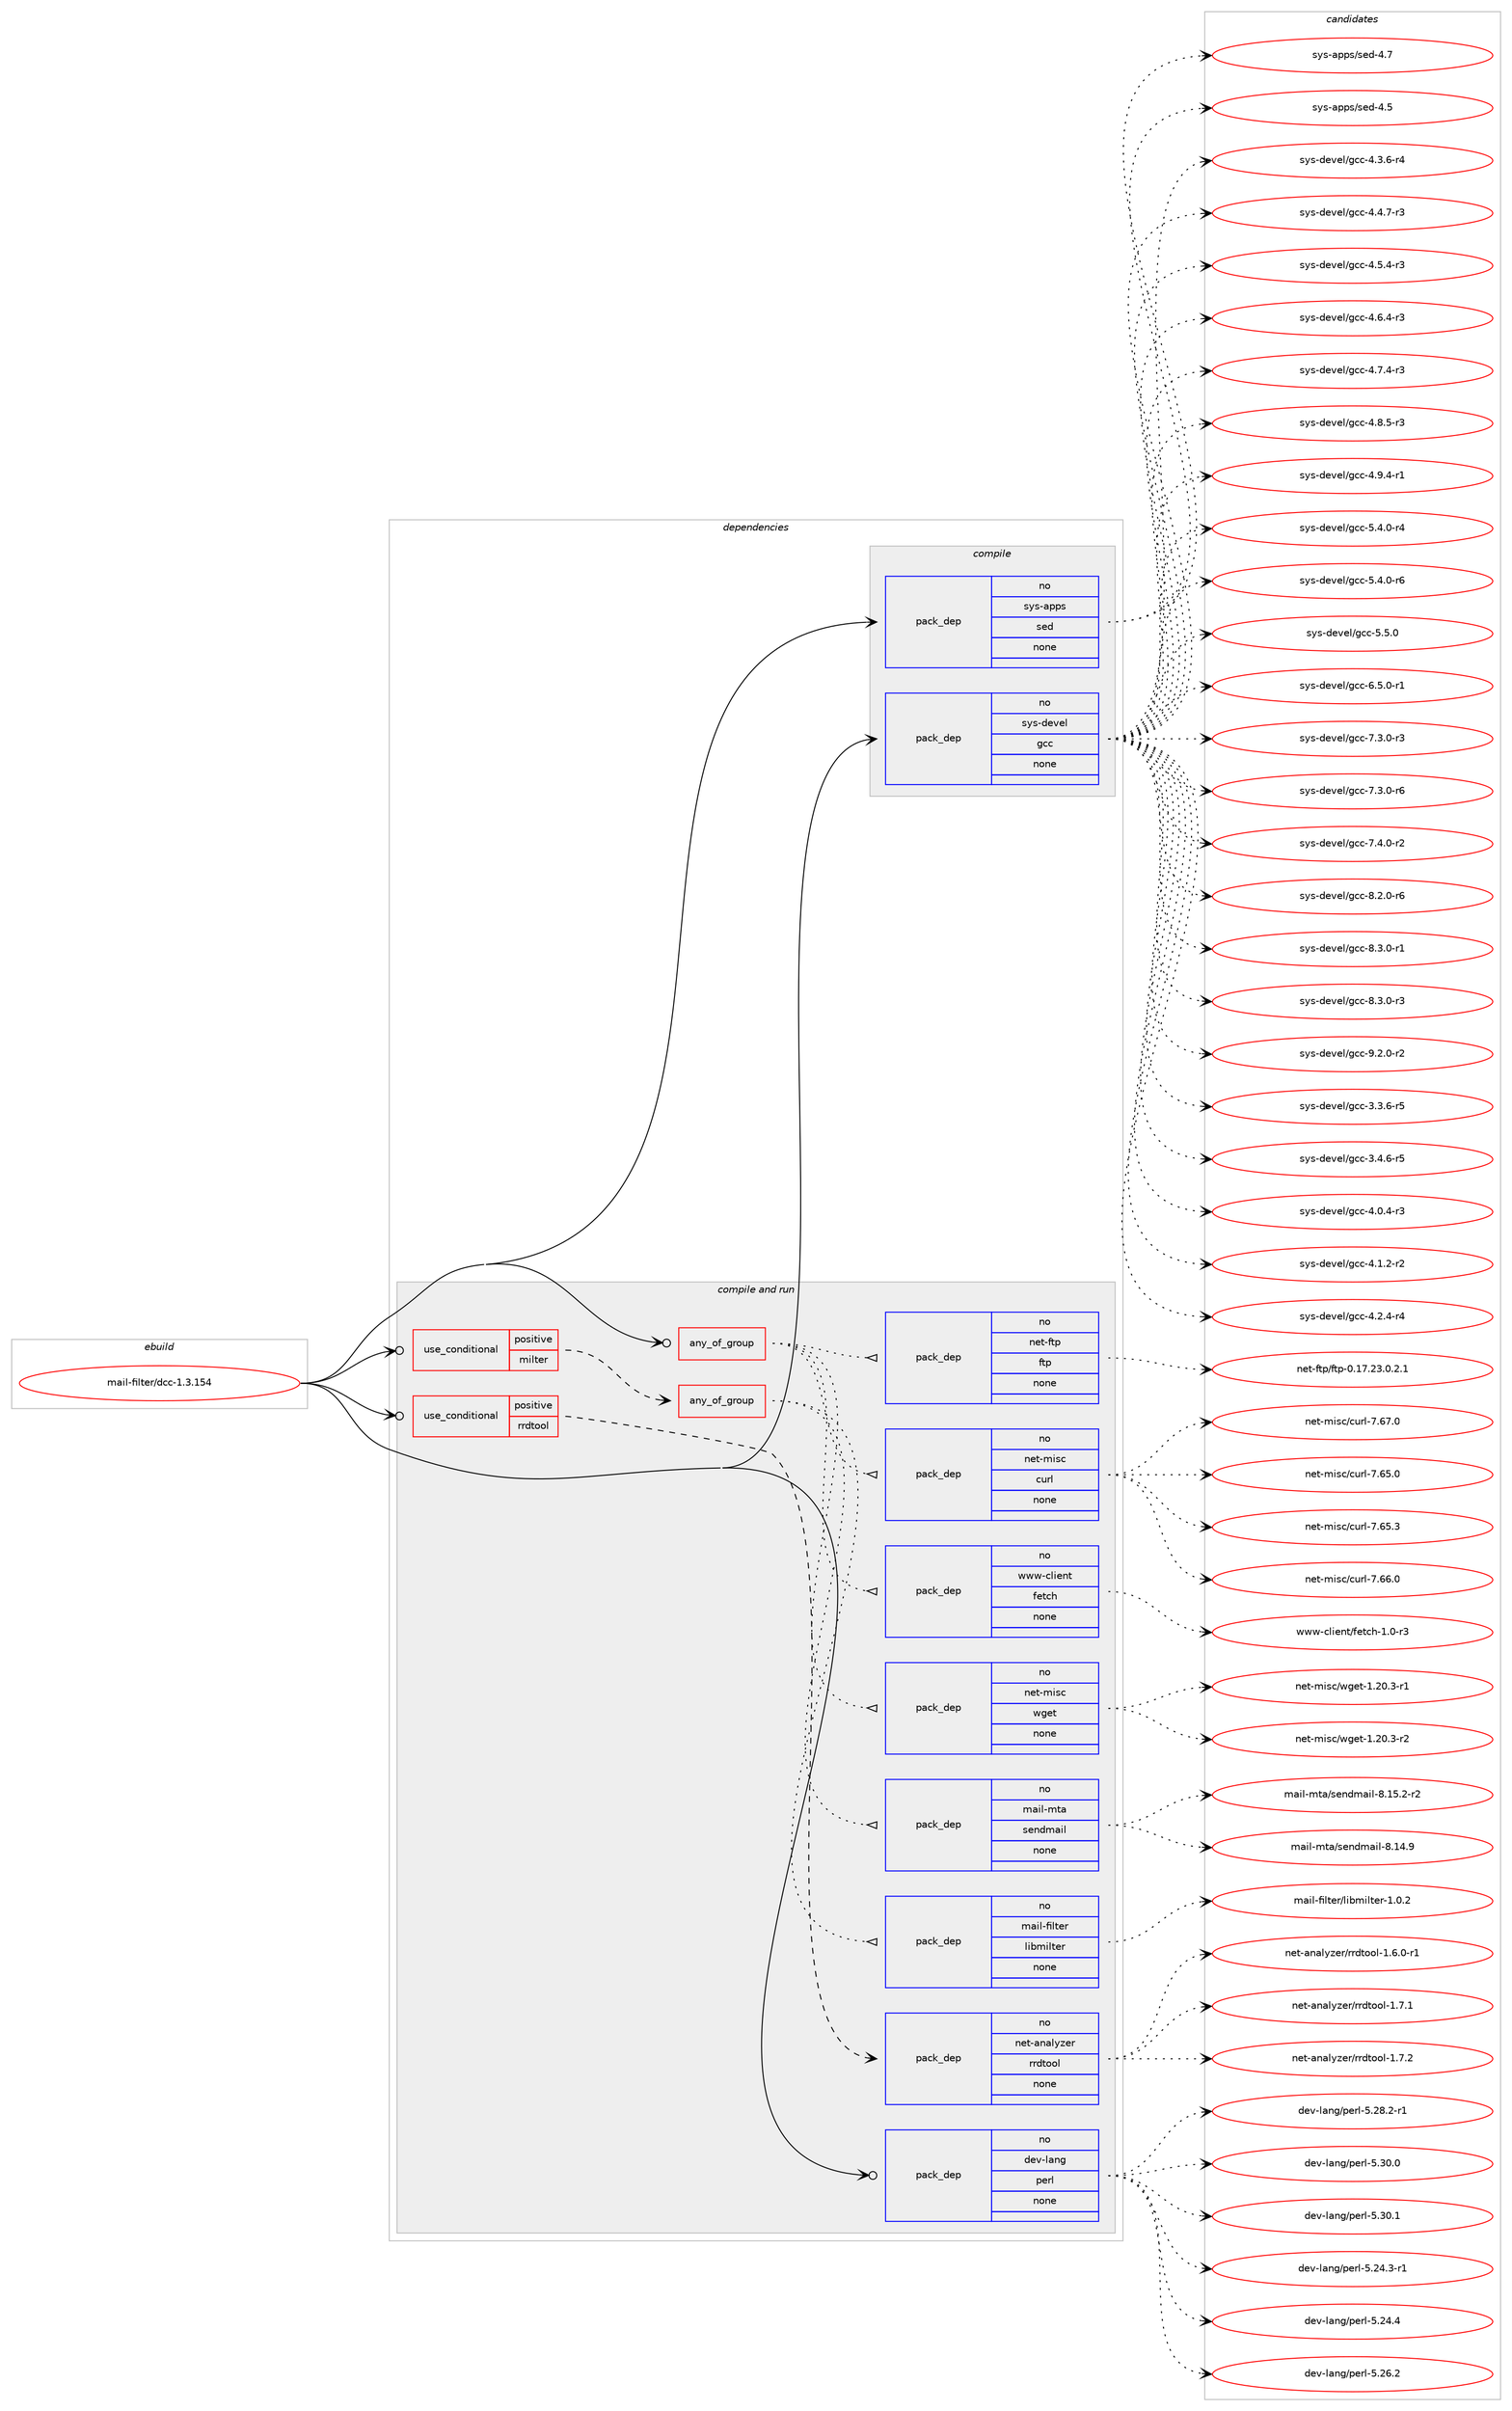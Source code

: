 digraph prolog {

# *************
# Graph options
# *************

newrank=true;
concentrate=true;
compound=true;
graph [rankdir=LR,fontname=Helvetica,fontsize=10,ranksep=1.5];#, ranksep=2.5, nodesep=0.2];
edge  [arrowhead=vee];
node  [fontname=Helvetica,fontsize=10];

# **********
# The ebuild
# **********

subgraph cluster_leftcol {
color=gray;
rank=same;
label=<<i>ebuild</i>>;
id [label="mail-filter/dcc-1.3.154", color=red, width=4, href="../mail-filter/dcc-1.3.154.svg"];
}

# ****************
# The dependencies
# ****************

subgraph cluster_midcol {
color=gray;
label=<<i>dependencies</i>>;
subgraph cluster_compile {
fillcolor="#eeeeee";
style=filled;
label=<<i>compile</i>>;
subgraph pack570884 {
dependency772630 [label=<<TABLE BORDER="0" CELLBORDER="1" CELLSPACING="0" CELLPADDING="4" WIDTH="220"><TR><TD ROWSPAN="6" CELLPADDING="30">pack_dep</TD></TR><TR><TD WIDTH="110">no</TD></TR><TR><TD>sys-apps</TD></TR><TR><TD>sed</TD></TR><TR><TD>none</TD></TR><TR><TD></TD></TR></TABLE>>, shape=none, color=blue];
}
id:e -> dependency772630:w [weight=20,style="solid",arrowhead="vee"];
subgraph pack570885 {
dependency772631 [label=<<TABLE BORDER="0" CELLBORDER="1" CELLSPACING="0" CELLPADDING="4" WIDTH="220"><TR><TD ROWSPAN="6" CELLPADDING="30">pack_dep</TD></TR><TR><TD WIDTH="110">no</TD></TR><TR><TD>sys-devel</TD></TR><TR><TD>gcc</TD></TR><TR><TD>none</TD></TR><TR><TD></TD></TR></TABLE>>, shape=none, color=blue];
}
id:e -> dependency772631:w [weight=20,style="solid",arrowhead="vee"];
}
subgraph cluster_compileandrun {
fillcolor="#eeeeee";
style=filled;
label=<<i>compile and run</i>>;
subgraph any12974 {
dependency772632 [label=<<TABLE BORDER="0" CELLBORDER="1" CELLSPACING="0" CELLPADDING="4"><TR><TD CELLPADDING="10">any_of_group</TD></TR></TABLE>>, shape=none, color=red];subgraph pack570886 {
dependency772633 [label=<<TABLE BORDER="0" CELLBORDER="1" CELLSPACING="0" CELLPADDING="4" WIDTH="220"><TR><TD ROWSPAN="6" CELLPADDING="30">pack_dep</TD></TR><TR><TD WIDTH="110">no</TD></TR><TR><TD>net-misc</TD></TR><TR><TD>wget</TD></TR><TR><TD>none</TD></TR><TR><TD></TD></TR></TABLE>>, shape=none, color=blue];
}
dependency772632:e -> dependency772633:w [weight=20,style="dotted",arrowhead="oinv"];
subgraph pack570887 {
dependency772634 [label=<<TABLE BORDER="0" CELLBORDER="1" CELLSPACING="0" CELLPADDING="4" WIDTH="220"><TR><TD ROWSPAN="6" CELLPADDING="30">pack_dep</TD></TR><TR><TD WIDTH="110">no</TD></TR><TR><TD>www-client</TD></TR><TR><TD>fetch</TD></TR><TR><TD>none</TD></TR><TR><TD></TD></TR></TABLE>>, shape=none, color=blue];
}
dependency772632:e -> dependency772634:w [weight=20,style="dotted",arrowhead="oinv"];
subgraph pack570888 {
dependency772635 [label=<<TABLE BORDER="0" CELLBORDER="1" CELLSPACING="0" CELLPADDING="4" WIDTH="220"><TR><TD ROWSPAN="6" CELLPADDING="30">pack_dep</TD></TR><TR><TD WIDTH="110">no</TD></TR><TR><TD>net-misc</TD></TR><TR><TD>curl</TD></TR><TR><TD>none</TD></TR><TR><TD></TD></TR></TABLE>>, shape=none, color=blue];
}
dependency772632:e -> dependency772635:w [weight=20,style="dotted",arrowhead="oinv"];
subgraph pack570889 {
dependency772636 [label=<<TABLE BORDER="0" CELLBORDER="1" CELLSPACING="0" CELLPADDING="4" WIDTH="220"><TR><TD ROWSPAN="6" CELLPADDING="30">pack_dep</TD></TR><TR><TD WIDTH="110">no</TD></TR><TR><TD>net-ftp</TD></TR><TR><TD>ftp</TD></TR><TR><TD>none</TD></TR><TR><TD></TD></TR></TABLE>>, shape=none, color=blue];
}
dependency772632:e -> dependency772636:w [weight=20,style="dotted",arrowhead="oinv"];
}
id:e -> dependency772632:w [weight=20,style="solid",arrowhead="odotvee"];
subgraph cond188360 {
dependency772637 [label=<<TABLE BORDER="0" CELLBORDER="1" CELLSPACING="0" CELLPADDING="4"><TR><TD ROWSPAN="3" CELLPADDING="10">use_conditional</TD></TR><TR><TD>positive</TD></TR><TR><TD>milter</TD></TR></TABLE>>, shape=none, color=red];
subgraph any12975 {
dependency772638 [label=<<TABLE BORDER="0" CELLBORDER="1" CELLSPACING="0" CELLPADDING="4"><TR><TD CELLPADDING="10">any_of_group</TD></TR></TABLE>>, shape=none, color=red];subgraph pack570890 {
dependency772639 [label=<<TABLE BORDER="0" CELLBORDER="1" CELLSPACING="0" CELLPADDING="4" WIDTH="220"><TR><TD ROWSPAN="6" CELLPADDING="30">pack_dep</TD></TR><TR><TD WIDTH="110">no</TD></TR><TR><TD>mail-filter</TD></TR><TR><TD>libmilter</TD></TR><TR><TD>none</TD></TR><TR><TD></TD></TR></TABLE>>, shape=none, color=blue];
}
dependency772638:e -> dependency772639:w [weight=20,style="dotted",arrowhead="oinv"];
subgraph pack570891 {
dependency772640 [label=<<TABLE BORDER="0" CELLBORDER="1" CELLSPACING="0" CELLPADDING="4" WIDTH="220"><TR><TD ROWSPAN="6" CELLPADDING="30">pack_dep</TD></TR><TR><TD WIDTH="110">no</TD></TR><TR><TD>mail-mta</TD></TR><TR><TD>sendmail</TD></TR><TR><TD>none</TD></TR><TR><TD></TD></TR></TABLE>>, shape=none, color=blue];
}
dependency772638:e -> dependency772640:w [weight=20,style="dotted",arrowhead="oinv"];
}
dependency772637:e -> dependency772638:w [weight=20,style="dashed",arrowhead="vee"];
}
id:e -> dependency772637:w [weight=20,style="solid",arrowhead="odotvee"];
subgraph cond188361 {
dependency772641 [label=<<TABLE BORDER="0" CELLBORDER="1" CELLSPACING="0" CELLPADDING="4"><TR><TD ROWSPAN="3" CELLPADDING="10">use_conditional</TD></TR><TR><TD>positive</TD></TR><TR><TD>rrdtool</TD></TR></TABLE>>, shape=none, color=red];
subgraph pack570892 {
dependency772642 [label=<<TABLE BORDER="0" CELLBORDER="1" CELLSPACING="0" CELLPADDING="4" WIDTH="220"><TR><TD ROWSPAN="6" CELLPADDING="30">pack_dep</TD></TR><TR><TD WIDTH="110">no</TD></TR><TR><TD>net-analyzer</TD></TR><TR><TD>rrdtool</TD></TR><TR><TD>none</TD></TR><TR><TD></TD></TR></TABLE>>, shape=none, color=blue];
}
dependency772641:e -> dependency772642:w [weight=20,style="dashed",arrowhead="vee"];
}
id:e -> dependency772641:w [weight=20,style="solid",arrowhead="odotvee"];
subgraph pack570893 {
dependency772643 [label=<<TABLE BORDER="0" CELLBORDER="1" CELLSPACING="0" CELLPADDING="4" WIDTH="220"><TR><TD ROWSPAN="6" CELLPADDING="30">pack_dep</TD></TR><TR><TD WIDTH="110">no</TD></TR><TR><TD>dev-lang</TD></TR><TR><TD>perl</TD></TR><TR><TD>none</TD></TR><TR><TD></TD></TR></TABLE>>, shape=none, color=blue];
}
id:e -> dependency772643:w [weight=20,style="solid",arrowhead="odotvee"];
}
subgraph cluster_run {
fillcolor="#eeeeee";
style=filled;
label=<<i>run</i>>;
}
}

# **************
# The candidates
# **************

subgraph cluster_choices {
rank=same;
color=gray;
label=<<i>candidates</i>>;

subgraph choice570884 {
color=black;
nodesep=1;
choice11512111545971121121154711510110045524653 [label="sys-apps/sed-4.5", color=red, width=4,href="../sys-apps/sed-4.5.svg"];
choice11512111545971121121154711510110045524655 [label="sys-apps/sed-4.7", color=red, width=4,href="../sys-apps/sed-4.7.svg"];
dependency772630:e -> choice11512111545971121121154711510110045524653:w [style=dotted,weight="100"];
dependency772630:e -> choice11512111545971121121154711510110045524655:w [style=dotted,weight="100"];
}
subgraph choice570885 {
color=black;
nodesep=1;
choice115121115451001011181011084710399994551465146544511453 [label="sys-devel/gcc-3.3.6-r5", color=red, width=4,href="../sys-devel/gcc-3.3.6-r5.svg"];
choice115121115451001011181011084710399994551465246544511453 [label="sys-devel/gcc-3.4.6-r5", color=red, width=4,href="../sys-devel/gcc-3.4.6-r5.svg"];
choice115121115451001011181011084710399994552464846524511451 [label="sys-devel/gcc-4.0.4-r3", color=red, width=4,href="../sys-devel/gcc-4.0.4-r3.svg"];
choice115121115451001011181011084710399994552464946504511450 [label="sys-devel/gcc-4.1.2-r2", color=red, width=4,href="../sys-devel/gcc-4.1.2-r2.svg"];
choice115121115451001011181011084710399994552465046524511452 [label="sys-devel/gcc-4.2.4-r4", color=red, width=4,href="../sys-devel/gcc-4.2.4-r4.svg"];
choice115121115451001011181011084710399994552465146544511452 [label="sys-devel/gcc-4.3.6-r4", color=red, width=4,href="../sys-devel/gcc-4.3.6-r4.svg"];
choice115121115451001011181011084710399994552465246554511451 [label="sys-devel/gcc-4.4.7-r3", color=red, width=4,href="../sys-devel/gcc-4.4.7-r3.svg"];
choice115121115451001011181011084710399994552465346524511451 [label="sys-devel/gcc-4.5.4-r3", color=red, width=4,href="../sys-devel/gcc-4.5.4-r3.svg"];
choice115121115451001011181011084710399994552465446524511451 [label="sys-devel/gcc-4.6.4-r3", color=red, width=4,href="../sys-devel/gcc-4.6.4-r3.svg"];
choice115121115451001011181011084710399994552465546524511451 [label="sys-devel/gcc-4.7.4-r3", color=red, width=4,href="../sys-devel/gcc-4.7.4-r3.svg"];
choice115121115451001011181011084710399994552465646534511451 [label="sys-devel/gcc-4.8.5-r3", color=red, width=4,href="../sys-devel/gcc-4.8.5-r3.svg"];
choice115121115451001011181011084710399994552465746524511449 [label="sys-devel/gcc-4.9.4-r1", color=red, width=4,href="../sys-devel/gcc-4.9.4-r1.svg"];
choice115121115451001011181011084710399994553465246484511452 [label="sys-devel/gcc-5.4.0-r4", color=red, width=4,href="../sys-devel/gcc-5.4.0-r4.svg"];
choice115121115451001011181011084710399994553465246484511454 [label="sys-devel/gcc-5.4.0-r6", color=red, width=4,href="../sys-devel/gcc-5.4.0-r6.svg"];
choice11512111545100101118101108471039999455346534648 [label="sys-devel/gcc-5.5.0", color=red, width=4,href="../sys-devel/gcc-5.5.0.svg"];
choice115121115451001011181011084710399994554465346484511449 [label="sys-devel/gcc-6.5.0-r1", color=red, width=4,href="../sys-devel/gcc-6.5.0-r1.svg"];
choice115121115451001011181011084710399994555465146484511451 [label="sys-devel/gcc-7.3.0-r3", color=red, width=4,href="../sys-devel/gcc-7.3.0-r3.svg"];
choice115121115451001011181011084710399994555465146484511454 [label="sys-devel/gcc-7.3.0-r6", color=red, width=4,href="../sys-devel/gcc-7.3.0-r6.svg"];
choice115121115451001011181011084710399994555465246484511450 [label="sys-devel/gcc-7.4.0-r2", color=red, width=4,href="../sys-devel/gcc-7.4.0-r2.svg"];
choice115121115451001011181011084710399994556465046484511454 [label="sys-devel/gcc-8.2.0-r6", color=red, width=4,href="../sys-devel/gcc-8.2.0-r6.svg"];
choice115121115451001011181011084710399994556465146484511449 [label="sys-devel/gcc-8.3.0-r1", color=red, width=4,href="../sys-devel/gcc-8.3.0-r1.svg"];
choice115121115451001011181011084710399994556465146484511451 [label="sys-devel/gcc-8.3.0-r3", color=red, width=4,href="../sys-devel/gcc-8.3.0-r3.svg"];
choice115121115451001011181011084710399994557465046484511450 [label="sys-devel/gcc-9.2.0-r2", color=red, width=4,href="../sys-devel/gcc-9.2.0-r2.svg"];
dependency772631:e -> choice115121115451001011181011084710399994551465146544511453:w [style=dotted,weight="100"];
dependency772631:e -> choice115121115451001011181011084710399994551465246544511453:w [style=dotted,weight="100"];
dependency772631:e -> choice115121115451001011181011084710399994552464846524511451:w [style=dotted,weight="100"];
dependency772631:e -> choice115121115451001011181011084710399994552464946504511450:w [style=dotted,weight="100"];
dependency772631:e -> choice115121115451001011181011084710399994552465046524511452:w [style=dotted,weight="100"];
dependency772631:e -> choice115121115451001011181011084710399994552465146544511452:w [style=dotted,weight="100"];
dependency772631:e -> choice115121115451001011181011084710399994552465246554511451:w [style=dotted,weight="100"];
dependency772631:e -> choice115121115451001011181011084710399994552465346524511451:w [style=dotted,weight="100"];
dependency772631:e -> choice115121115451001011181011084710399994552465446524511451:w [style=dotted,weight="100"];
dependency772631:e -> choice115121115451001011181011084710399994552465546524511451:w [style=dotted,weight="100"];
dependency772631:e -> choice115121115451001011181011084710399994552465646534511451:w [style=dotted,weight="100"];
dependency772631:e -> choice115121115451001011181011084710399994552465746524511449:w [style=dotted,weight="100"];
dependency772631:e -> choice115121115451001011181011084710399994553465246484511452:w [style=dotted,weight="100"];
dependency772631:e -> choice115121115451001011181011084710399994553465246484511454:w [style=dotted,weight="100"];
dependency772631:e -> choice11512111545100101118101108471039999455346534648:w [style=dotted,weight="100"];
dependency772631:e -> choice115121115451001011181011084710399994554465346484511449:w [style=dotted,weight="100"];
dependency772631:e -> choice115121115451001011181011084710399994555465146484511451:w [style=dotted,weight="100"];
dependency772631:e -> choice115121115451001011181011084710399994555465146484511454:w [style=dotted,weight="100"];
dependency772631:e -> choice115121115451001011181011084710399994555465246484511450:w [style=dotted,weight="100"];
dependency772631:e -> choice115121115451001011181011084710399994556465046484511454:w [style=dotted,weight="100"];
dependency772631:e -> choice115121115451001011181011084710399994556465146484511449:w [style=dotted,weight="100"];
dependency772631:e -> choice115121115451001011181011084710399994556465146484511451:w [style=dotted,weight="100"];
dependency772631:e -> choice115121115451001011181011084710399994557465046484511450:w [style=dotted,weight="100"];
}
subgraph choice570886 {
color=black;
nodesep=1;
choice110101116451091051159947119103101116454946504846514511449 [label="net-misc/wget-1.20.3-r1", color=red, width=4,href="../net-misc/wget-1.20.3-r1.svg"];
choice110101116451091051159947119103101116454946504846514511450 [label="net-misc/wget-1.20.3-r2", color=red, width=4,href="../net-misc/wget-1.20.3-r2.svg"];
dependency772633:e -> choice110101116451091051159947119103101116454946504846514511449:w [style=dotted,weight="100"];
dependency772633:e -> choice110101116451091051159947119103101116454946504846514511450:w [style=dotted,weight="100"];
}
subgraph choice570887 {
color=black;
nodesep=1;
choice11911911945991081051011101164710210111699104454946484511451 [label="www-client/fetch-1.0-r3", color=red, width=4,href="../www-client/fetch-1.0-r3.svg"];
dependency772634:e -> choice11911911945991081051011101164710210111699104454946484511451:w [style=dotted,weight="100"];
}
subgraph choice570888 {
color=black;
nodesep=1;
choice1101011164510910511599479911711410845554654534648 [label="net-misc/curl-7.65.0", color=red, width=4,href="../net-misc/curl-7.65.0.svg"];
choice1101011164510910511599479911711410845554654534651 [label="net-misc/curl-7.65.3", color=red, width=4,href="../net-misc/curl-7.65.3.svg"];
choice1101011164510910511599479911711410845554654544648 [label="net-misc/curl-7.66.0", color=red, width=4,href="../net-misc/curl-7.66.0.svg"];
choice1101011164510910511599479911711410845554654554648 [label="net-misc/curl-7.67.0", color=red, width=4,href="../net-misc/curl-7.67.0.svg"];
dependency772635:e -> choice1101011164510910511599479911711410845554654534648:w [style=dotted,weight="100"];
dependency772635:e -> choice1101011164510910511599479911711410845554654534651:w [style=dotted,weight="100"];
dependency772635:e -> choice1101011164510910511599479911711410845554654544648:w [style=dotted,weight="100"];
dependency772635:e -> choice1101011164510910511599479911711410845554654554648:w [style=dotted,weight="100"];
}
subgraph choice570889 {
color=black;
nodesep=1;
choice11010111645102116112471021161124548464955465051464846504649 [label="net-ftp/ftp-0.17.23.0.2.1", color=red, width=4,href="../net-ftp/ftp-0.17.23.0.2.1.svg"];
dependency772636:e -> choice11010111645102116112471021161124548464955465051464846504649:w [style=dotted,weight="100"];
}
subgraph choice570890 {
color=black;
nodesep=1;
choice10997105108451021051081161011144710810598109105108116101114454946484650 [label="mail-filter/libmilter-1.0.2", color=red, width=4,href="../mail-filter/libmilter-1.0.2.svg"];
dependency772639:e -> choice10997105108451021051081161011144710810598109105108116101114454946484650:w [style=dotted,weight="100"];
}
subgraph choice570891 {
color=black;
nodesep=1;
choice109971051084510911697471151011101001099710510845564649524657 [label="mail-mta/sendmail-8.14.9", color=red, width=4,href="../mail-mta/sendmail-8.14.9.svg"];
choice1099710510845109116974711510111010010997105108455646495346504511450 [label="mail-mta/sendmail-8.15.2-r2", color=red, width=4,href="../mail-mta/sendmail-8.15.2-r2.svg"];
dependency772640:e -> choice109971051084510911697471151011101001099710510845564649524657:w [style=dotted,weight="100"];
dependency772640:e -> choice1099710510845109116974711510111010010997105108455646495346504511450:w [style=dotted,weight="100"];
}
subgraph choice570892 {
color=black;
nodesep=1;
choice110101116459711097108121122101114471141141001161111111084549465446484511449 [label="net-analyzer/rrdtool-1.6.0-r1", color=red, width=4,href="../net-analyzer/rrdtool-1.6.0-r1.svg"];
choice11010111645971109710812112210111447114114100116111111108454946554649 [label="net-analyzer/rrdtool-1.7.1", color=red, width=4,href="../net-analyzer/rrdtool-1.7.1.svg"];
choice11010111645971109710812112210111447114114100116111111108454946554650 [label="net-analyzer/rrdtool-1.7.2", color=red, width=4,href="../net-analyzer/rrdtool-1.7.2.svg"];
dependency772642:e -> choice110101116459711097108121122101114471141141001161111111084549465446484511449:w [style=dotted,weight="100"];
dependency772642:e -> choice11010111645971109710812112210111447114114100116111111108454946554649:w [style=dotted,weight="100"];
dependency772642:e -> choice11010111645971109710812112210111447114114100116111111108454946554650:w [style=dotted,weight="100"];
}
subgraph choice570893 {
color=black;
nodesep=1;
choice100101118451089711010347112101114108455346505246514511449 [label="dev-lang/perl-5.24.3-r1", color=red, width=4,href="../dev-lang/perl-5.24.3-r1.svg"];
choice10010111845108971101034711210111410845534650524652 [label="dev-lang/perl-5.24.4", color=red, width=4,href="../dev-lang/perl-5.24.4.svg"];
choice10010111845108971101034711210111410845534650544650 [label="dev-lang/perl-5.26.2", color=red, width=4,href="../dev-lang/perl-5.26.2.svg"];
choice100101118451089711010347112101114108455346505646504511449 [label="dev-lang/perl-5.28.2-r1", color=red, width=4,href="../dev-lang/perl-5.28.2-r1.svg"];
choice10010111845108971101034711210111410845534651484648 [label="dev-lang/perl-5.30.0", color=red, width=4,href="../dev-lang/perl-5.30.0.svg"];
choice10010111845108971101034711210111410845534651484649 [label="dev-lang/perl-5.30.1", color=red, width=4,href="../dev-lang/perl-5.30.1.svg"];
dependency772643:e -> choice100101118451089711010347112101114108455346505246514511449:w [style=dotted,weight="100"];
dependency772643:e -> choice10010111845108971101034711210111410845534650524652:w [style=dotted,weight="100"];
dependency772643:e -> choice10010111845108971101034711210111410845534650544650:w [style=dotted,weight="100"];
dependency772643:e -> choice100101118451089711010347112101114108455346505646504511449:w [style=dotted,weight="100"];
dependency772643:e -> choice10010111845108971101034711210111410845534651484648:w [style=dotted,weight="100"];
dependency772643:e -> choice10010111845108971101034711210111410845534651484649:w [style=dotted,weight="100"];
}
}

}
